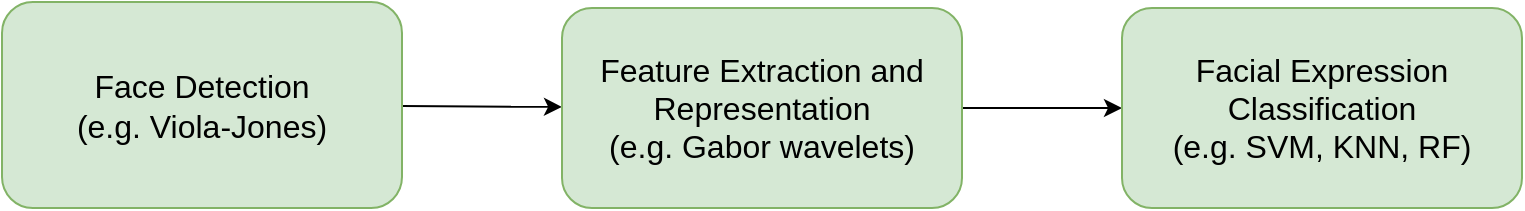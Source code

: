 <mxfile>
    <diagram id="MGEGrjkvT5RQ65qvYmd9" name="Page-1">
        <mxGraphModel dx="1001" dy="769" grid="1" gridSize="10" guides="1" tooltips="1" connect="1" arrows="1" fold="1" page="1" pageScale="1" pageWidth="850" pageHeight="1100" math="0" shadow="0">
            <root>
                <mxCell id="0"/>
                <mxCell id="1" parent="0"/>
                <mxCell id="5" value="" style="edgeStyle=none;html=1;strokeWidth=1;fontSize=16;" edge="1" parent="1" source="2" target="3">
                    <mxGeometry relative="1" as="geometry"/>
                </mxCell>
                <mxCell id="2" value="Face Detection&lt;br style=&quot;font-size: 16px;&quot;&gt;(e.g. Viola-Jones)" style="rounded=1;whiteSpace=wrap;html=1;fillColor=#d5e8d4;strokeColor=#82b366;strokeWidth=1;fontSize=16;" vertex="1" parent="1">
                    <mxGeometry x="40" y="157" width="200" height="103" as="geometry"/>
                </mxCell>
                <mxCell id="6" value="" style="edgeStyle=none;html=1;strokeWidth=1;fontSize=16;" edge="1" parent="1" source="3" target="4">
                    <mxGeometry relative="1" as="geometry"/>
                </mxCell>
                <mxCell id="3" value="Feature Extraction and Representation&lt;br style=&quot;font-size: 16px;&quot;&gt;(e.g. Gabor wavelets)" style="rounded=1;whiteSpace=wrap;html=1;fillColor=#d5e8d4;strokeColor=#82b366;strokeWidth=1;fontSize=16;" vertex="1" parent="1">
                    <mxGeometry x="320" y="160" width="200" height="100" as="geometry"/>
                </mxCell>
                <mxCell id="4" value="Facial Expression Classification&lt;br style=&quot;font-size: 16px;&quot;&gt;(e.g. SVM, KNN, RF)" style="rounded=1;whiteSpace=wrap;html=1;fillColor=#d5e8d4;strokeColor=#82b366;strokeWidth=1;fontSize=16;" vertex="1" parent="1">
                    <mxGeometry x="600" y="160" width="200" height="100" as="geometry"/>
                </mxCell>
            </root>
        </mxGraphModel>
    </diagram>
</mxfile>